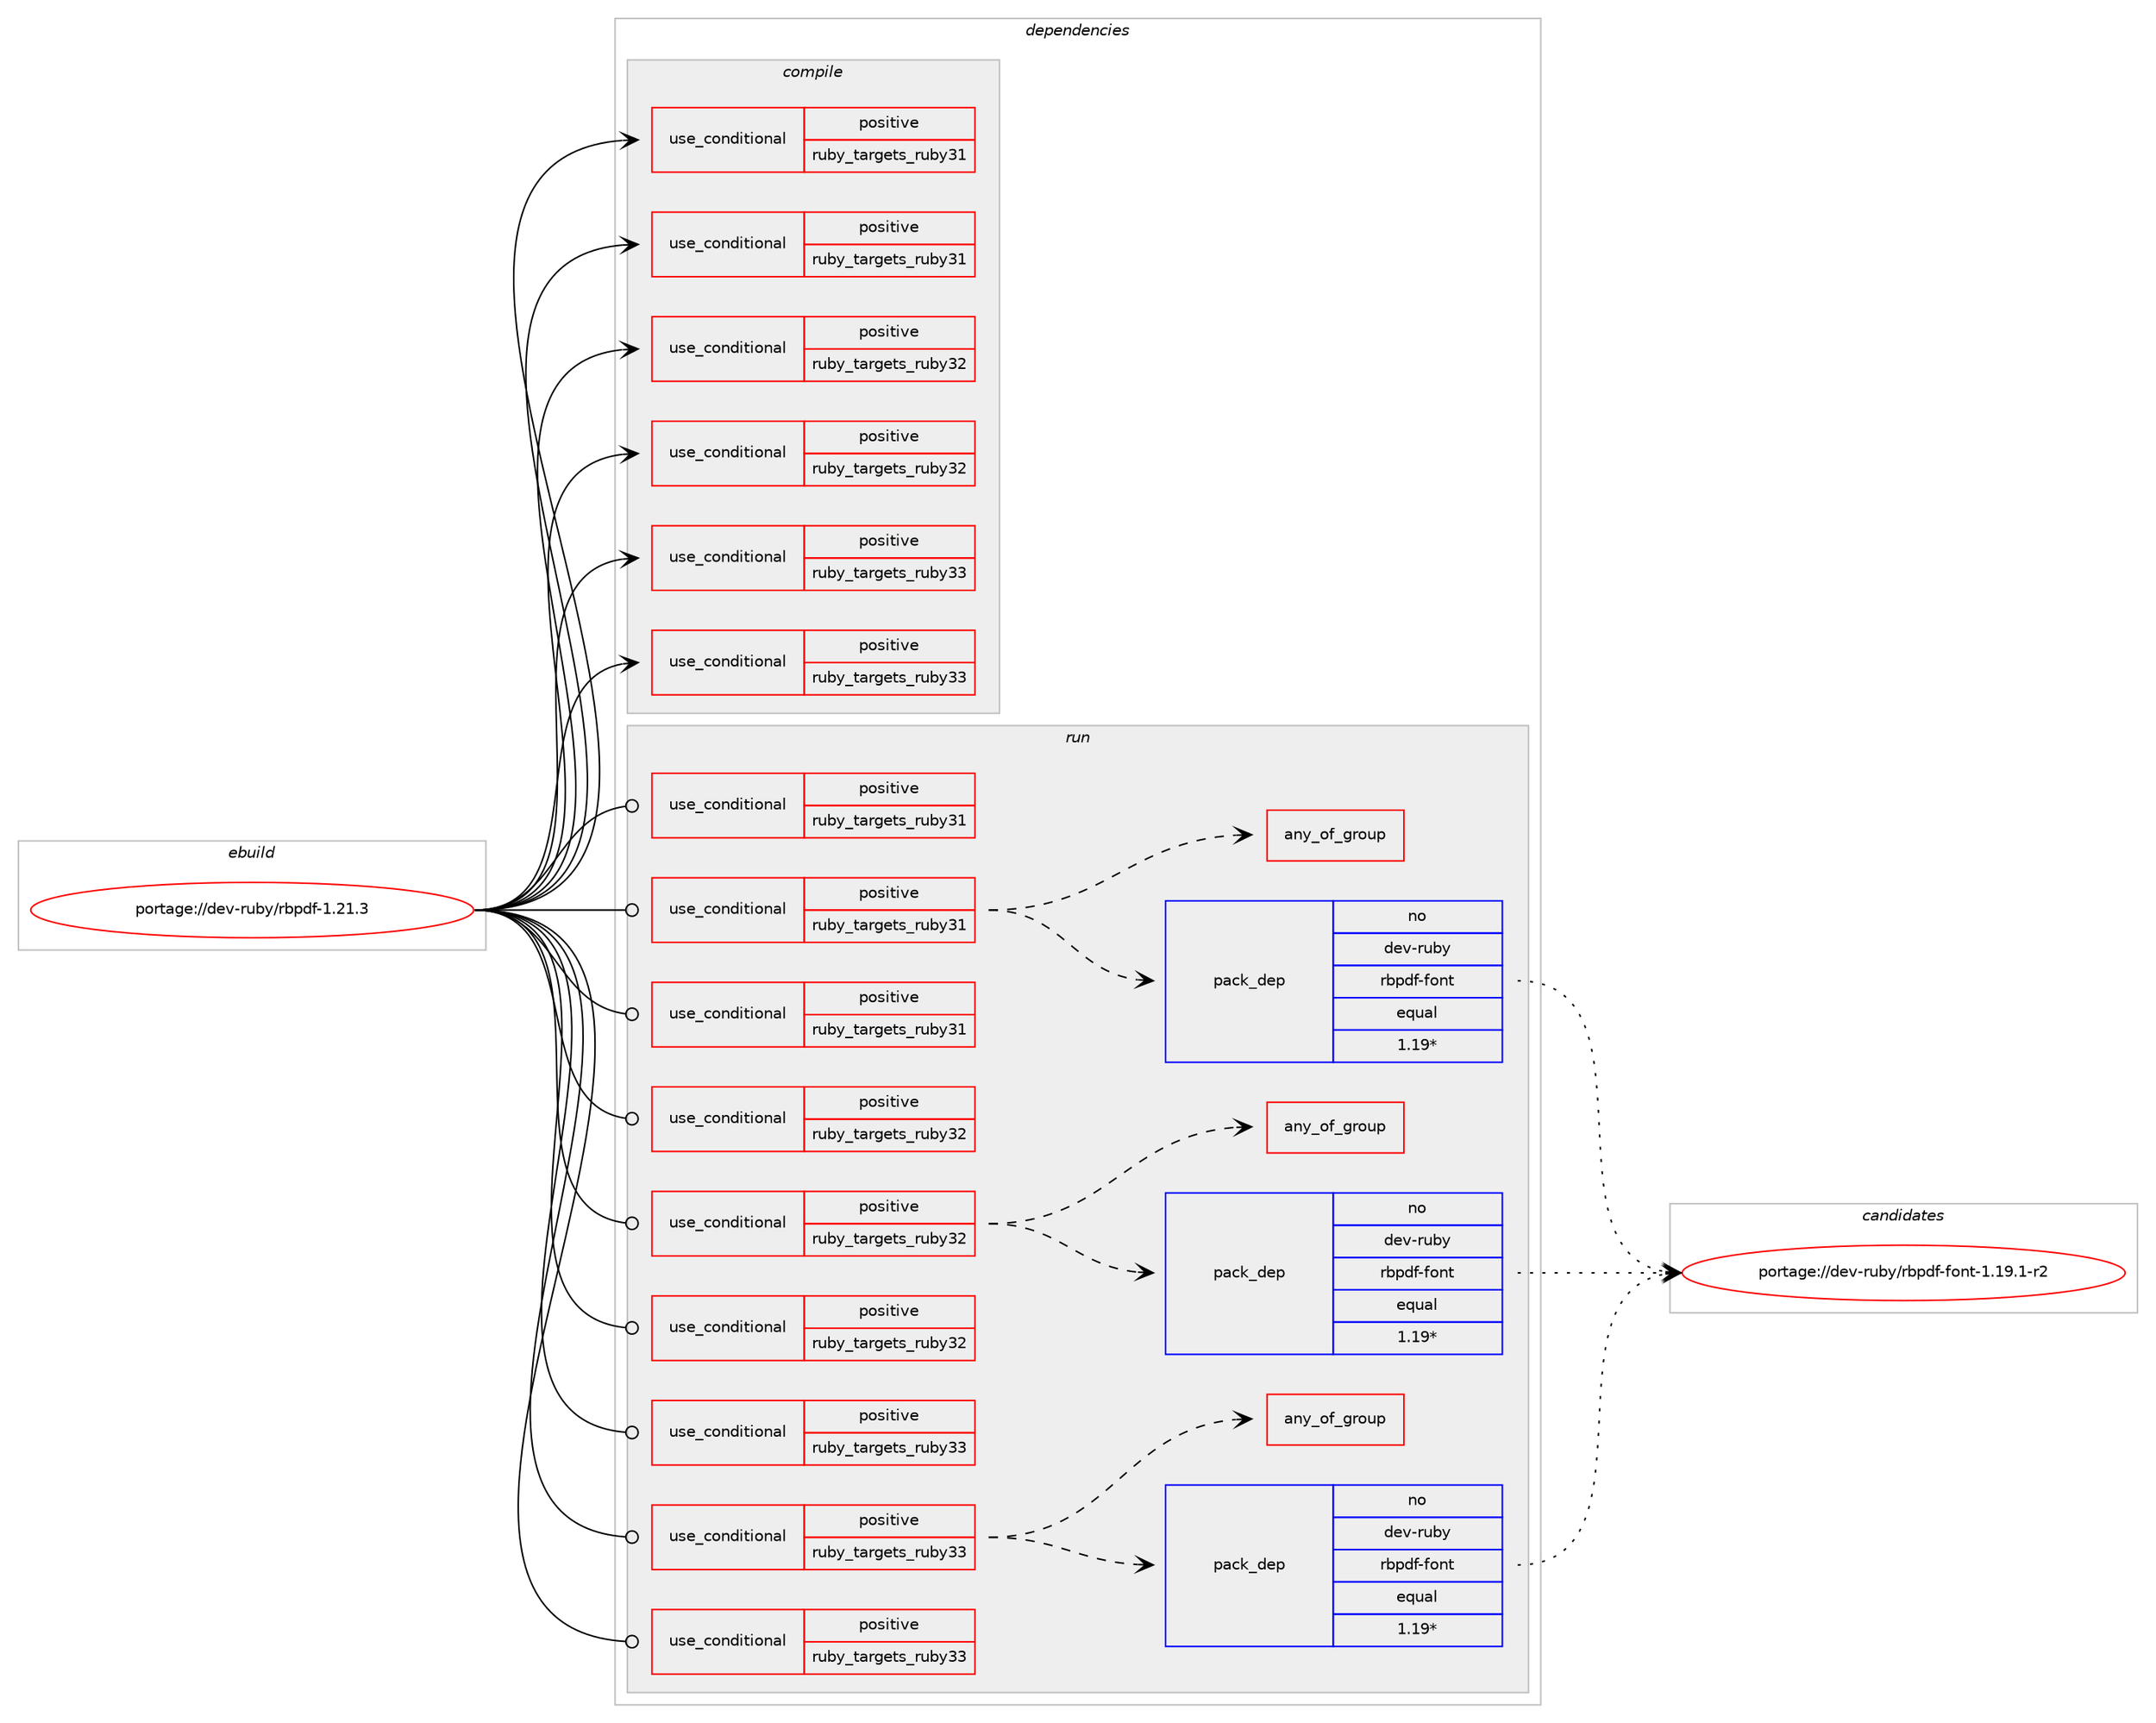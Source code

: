 digraph prolog {

# *************
# Graph options
# *************

newrank=true;
concentrate=true;
compound=true;
graph [rankdir=LR,fontname=Helvetica,fontsize=10,ranksep=1.5];#, ranksep=2.5, nodesep=0.2];
edge  [arrowhead=vee];
node  [fontname=Helvetica,fontsize=10];

# **********
# The ebuild
# **********

subgraph cluster_leftcol {
color=gray;
rank=same;
label=<<i>ebuild</i>>;
id [label="portage://dev-ruby/rbpdf-1.21.3", color=red, width=4, href="../dev-ruby/rbpdf-1.21.3.svg"];
}

# ****************
# The dependencies
# ****************

subgraph cluster_midcol {
color=gray;
label=<<i>dependencies</i>>;
subgraph cluster_compile {
fillcolor="#eeeeee";
style=filled;
label=<<i>compile</i>>;
subgraph cond52410 {
dependency100836 [label=<<TABLE BORDER="0" CELLBORDER="1" CELLSPACING="0" CELLPADDING="4"><TR><TD ROWSPAN="3" CELLPADDING="10">use_conditional</TD></TR><TR><TD>positive</TD></TR><TR><TD>ruby_targets_ruby31</TD></TR></TABLE>>, shape=none, color=red];
# *** BEGIN UNKNOWN DEPENDENCY TYPE (TODO) ***
# dependency100836 -> package_dependency(portage://dev-ruby/rbpdf-1.21.3,install,no,dev-lang,ruby,none,[,,],[slot(3.1)],[])
# *** END UNKNOWN DEPENDENCY TYPE (TODO) ***

}
id:e -> dependency100836:w [weight=20,style="solid",arrowhead="vee"];
subgraph cond52411 {
dependency100837 [label=<<TABLE BORDER="0" CELLBORDER="1" CELLSPACING="0" CELLPADDING="4"><TR><TD ROWSPAN="3" CELLPADDING="10">use_conditional</TD></TR><TR><TD>positive</TD></TR><TR><TD>ruby_targets_ruby31</TD></TR></TABLE>>, shape=none, color=red];
# *** BEGIN UNKNOWN DEPENDENCY TYPE (TODO) ***
# dependency100837 -> package_dependency(portage://dev-ruby/rbpdf-1.21.3,install,no,virtual,rubygems,none,[,,],[],[use(enable(ruby_targets_ruby31),negative)])
# *** END UNKNOWN DEPENDENCY TYPE (TODO) ***

}
id:e -> dependency100837:w [weight=20,style="solid",arrowhead="vee"];
subgraph cond52412 {
dependency100838 [label=<<TABLE BORDER="0" CELLBORDER="1" CELLSPACING="0" CELLPADDING="4"><TR><TD ROWSPAN="3" CELLPADDING="10">use_conditional</TD></TR><TR><TD>positive</TD></TR><TR><TD>ruby_targets_ruby32</TD></TR></TABLE>>, shape=none, color=red];
# *** BEGIN UNKNOWN DEPENDENCY TYPE (TODO) ***
# dependency100838 -> package_dependency(portage://dev-ruby/rbpdf-1.21.3,install,no,dev-lang,ruby,none,[,,],[slot(3.2)],[])
# *** END UNKNOWN DEPENDENCY TYPE (TODO) ***

}
id:e -> dependency100838:w [weight=20,style="solid",arrowhead="vee"];
subgraph cond52413 {
dependency100839 [label=<<TABLE BORDER="0" CELLBORDER="1" CELLSPACING="0" CELLPADDING="4"><TR><TD ROWSPAN="3" CELLPADDING="10">use_conditional</TD></TR><TR><TD>positive</TD></TR><TR><TD>ruby_targets_ruby32</TD></TR></TABLE>>, shape=none, color=red];
# *** BEGIN UNKNOWN DEPENDENCY TYPE (TODO) ***
# dependency100839 -> package_dependency(portage://dev-ruby/rbpdf-1.21.3,install,no,virtual,rubygems,none,[,,],[],[use(enable(ruby_targets_ruby32),negative)])
# *** END UNKNOWN DEPENDENCY TYPE (TODO) ***

}
id:e -> dependency100839:w [weight=20,style="solid",arrowhead="vee"];
subgraph cond52414 {
dependency100840 [label=<<TABLE BORDER="0" CELLBORDER="1" CELLSPACING="0" CELLPADDING="4"><TR><TD ROWSPAN="3" CELLPADDING="10">use_conditional</TD></TR><TR><TD>positive</TD></TR><TR><TD>ruby_targets_ruby33</TD></TR></TABLE>>, shape=none, color=red];
# *** BEGIN UNKNOWN DEPENDENCY TYPE (TODO) ***
# dependency100840 -> package_dependency(portage://dev-ruby/rbpdf-1.21.3,install,no,dev-lang,ruby,none,[,,],[slot(3.3)],[])
# *** END UNKNOWN DEPENDENCY TYPE (TODO) ***

}
id:e -> dependency100840:w [weight=20,style="solid",arrowhead="vee"];
subgraph cond52415 {
dependency100841 [label=<<TABLE BORDER="0" CELLBORDER="1" CELLSPACING="0" CELLPADDING="4"><TR><TD ROWSPAN="3" CELLPADDING="10">use_conditional</TD></TR><TR><TD>positive</TD></TR><TR><TD>ruby_targets_ruby33</TD></TR></TABLE>>, shape=none, color=red];
# *** BEGIN UNKNOWN DEPENDENCY TYPE (TODO) ***
# dependency100841 -> package_dependency(portage://dev-ruby/rbpdf-1.21.3,install,no,virtual,rubygems,none,[,,],[],[use(enable(ruby_targets_ruby33),negative)])
# *** END UNKNOWN DEPENDENCY TYPE (TODO) ***

}
id:e -> dependency100841:w [weight=20,style="solid",arrowhead="vee"];
}
subgraph cluster_compileandrun {
fillcolor="#eeeeee";
style=filled;
label=<<i>compile and run</i>>;
}
subgraph cluster_run {
fillcolor="#eeeeee";
style=filled;
label=<<i>run</i>>;
subgraph cond52416 {
dependency100842 [label=<<TABLE BORDER="0" CELLBORDER="1" CELLSPACING="0" CELLPADDING="4"><TR><TD ROWSPAN="3" CELLPADDING="10">use_conditional</TD></TR><TR><TD>positive</TD></TR><TR><TD>ruby_targets_ruby31</TD></TR></TABLE>>, shape=none, color=red];
# *** BEGIN UNKNOWN DEPENDENCY TYPE (TODO) ***
# dependency100842 -> package_dependency(portage://dev-ruby/rbpdf-1.21.3,run,no,dev-lang,ruby,none,[,,],[slot(3.1)],[])
# *** END UNKNOWN DEPENDENCY TYPE (TODO) ***

}
id:e -> dependency100842:w [weight=20,style="solid",arrowhead="odot"];
subgraph cond52417 {
dependency100843 [label=<<TABLE BORDER="0" CELLBORDER="1" CELLSPACING="0" CELLPADDING="4"><TR><TD ROWSPAN="3" CELLPADDING="10">use_conditional</TD></TR><TR><TD>positive</TD></TR><TR><TD>ruby_targets_ruby31</TD></TR></TABLE>>, shape=none, color=red];
# *** BEGIN UNKNOWN DEPENDENCY TYPE (TODO) ***
# dependency100843 -> package_dependency(portage://dev-ruby/rbpdf-1.21.3,run,no,dev-ruby,actionview,none,[,,],[],[use(enable(ruby_targets_ruby31),negative)])
# *** END UNKNOWN DEPENDENCY TYPE (TODO) ***

# *** BEGIN UNKNOWN DEPENDENCY TYPE (TODO) ***
# dependency100843 -> package_dependency(portage://dev-ruby/rbpdf-1.21.3,run,no,dev-ruby,htmlentities,none,[,,],[],[use(enable(ruby_targets_ruby31),negative)])
# *** END UNKNOWN DEPENDENCY TYPE (TODO) ***

subgraph pack47107 {
dependency100844 [label=<<TABLE BORDER="0" CELLBORDER="1" CELLSPACING="0" CELLPADDING="4" WIDTH="220"><TR><TD ROWSPAN="6" CELLPADDING="30">pack_dep</TD></TR><TR><TD WIDTH="110">no</TD></TR><TR><TD>dev-ruby</TD></TR><TR><TD>rbpdf-font</TD></TR><TR><TD>equal</TD></TR><TR><TD>1.19*</TD></TR></TABLE>>, shape=none, color=blue];
}
dependency100843:e -> dependency100844:w [weight=20,style="dashed",arrowhead="vee"];
subgraph any1177 {
dependency100845 [label=<<TABLE BORDER="0" CELLBORDER="1" CELLSPACING="0" CELLPADDING="4"><TR><TD CELLPADDING="10">any_of_group</TD></TR></TABLE>>, shape=none, color=red];# *** BEGIN UNKNOWN DEPENDENCY TYPE (TODO) ***
# dependency100845 -> package_dependency(portage://dev-ruby/rbpdf-1.21.3,run,no,dev-ruby,mini_magick,none,[,,],[],[use(enable(ruby_targets_ruby31),negative)])
# *** END UNKNOWN DEPENDENCY TYPE (TODO) ***

# *** BEGIN UNKNOWN DEPENDENCY TYPE (TODO) ***
# dependency100845 -> package_dependency(portage://dev-ruby/rbpdf-1.21.3,run,no,dev-ruby,rmagick,none,[,,],[],[use(enable(ruby_targets_ruby31),negative)])
# *** END UNKNOWN DEPENDENCY TYPE (TODO) ***

}
dependency100843:e -> dependency100845:w [weight=20,style="dashed",arrowhead="vee"];
}
id:e -> dependency100843:w [weight=20,style="solid",arrowhead="odot"];
subgraph cond52418 {
dependency100846 [label=<<TABLE BORDER="0" CELLBORDER="1" CELLSPACING="0" CELLPADDING="4"><TR><TD ROWSPAN="3" CELLPADDING="10">use_conditional</TD></TR><TR><TD>positive</TD></TR><TR><TD>ruby_targets_ruby31</TD></TR></TABLE>>, shape=none, color=red];
# *** BEGIN UNKNOWN DEPENDENCY TYPE (TODO) ***
# dependency100846 -> package_dependency(portage://dev-ruby/rbpdf-1.21.3,run,no,virtual,rubygems,none,[,,],[],[use(enable(ruby_targets_ruby31),negative)])
# *** END UNKNOWN DEPENDENCY TYPE (TODO) ***

}
id:e -> dependency100846:w [weight=20,style="solid",arrowhead="odot"];
subgraph cond52419 {
dependency100847 [label=<<TABLE BORDER="0" CELLBORDER="1" CELLSPACING="0" CELLPADDING="4"><TR><TD ROWSPAN="3" CELLPADDING="10">use_conditional</TD></TR><TR><TD>positive</TD></TR><TR><TD>ruby_targets_ruby32</TD></TR></TABLE>>, shape=none, color=red];
# *** BEGIN UNKNOWN DEPENDENCY TYPE (TODO) ***
# dependency100847 -> package_dependency(portage://dev-ruby/rbpdf-1.21.3,run,no,dev-lang,ruby,none,[,,],[slot(3.2)],[])
# *** END UNKNOWN DEPENDENCY TYPE (TODO) ***

}
id:e -> dependency100847:w [weight=20,style="solid",arrowhead="odot"];
subgraph cond52420 {
dependency100848 [label=<<TABLE BORDER="0" CELLBORDER="1" CELLSPACING="0" CELLPADDING="4"><TR><TD ROWSPAN="3" CELLPADDING="10">use_conditional</TD></TR><TR><TD>positive</TD></TR><TR><TD>ruby_targets_ruby32</TD></TR></TABLE>>, shape=none, color=red];
# *** BEGIN UNKNOWN DEPENDENCY TYPE (TODO) ***
# dependency100848 -> package_dependency(portage://dev-ruby/rbpdf-1.21.3,run,no,dev-ruby,actionview,none,[,,],[],[use(enable(ruby_targets_ruby32),negative)])
# *** END UNKNOWN DEPENDENCY TYPE (TODO) ***

# *** BEGIN UNKNOWN DEPENDENCY TYPE (TODO) ***
# dependency100848 -> package_dependency(portage://dev-ruby/rbpdf-1.21.3,run,no,dev-ruby,htmlentities,none,[,,],[],[use(enable(ruby_targets_ruby32),negative)])
# *** END UNKNOWN DEPENDENCY TYPE (TODO) ***

subgraph pack47108 {
dependency100849 [label=<<TABLE BORDER="0" CELLBORDER="1" CELLSPACING="0" CELLPADDING="4" WIDTH="220"><TR><TD ROWSPAN="6" CELLPADDING="30">pack_dep</TD></TR><TR><TD WIDTH="110">no</TD></TR><TR><TD>dev-ruby</TD></TR><TR><TD>rbpdf-font</TD></TR><TR><TD>equal</TD></TR><TR><TD>1.19*</TD></TR></TABLE>>, shape=none, color=blue];
}
dependency100848:e -> dependency100849:w [weight=20,style="dashed",arrowhead="vee"];
subgraph any1178 {
dependency100850 [label=<<TABLE BORDER="0" CELLBORDER="1" CELLSPACING="0" CELLPADDING="4"><TR><TD CELLPADDING="10">any_of_group</TD></TR></TABLE>>, shape=none, color=red];# *** BEGIN UNKNOWN DEPENDENCY TYPE (TODO) ***
# dependency100850 -> package_dependency(portage://dev-ruby/rbpdf-1.21.3,run,no,dev-ruby,mini_magick,none,[,,],[],[use(enable(ruby_targets_ruby32),negative)])
# *** END UNKNOWN DEPENDENCY TYPE (TODO) ***

# *** BEGIN UNKNOWN DEPENDENCY TYPE (TODO) ***
# dependency100850 -> package_dependency(portage://dev-ruby/rbpdf-1.21.3,run,no,dev-ruby,rmagick,none,[,,],[],[use(enable(ruby_targets_ruby32),negative)])
# *** END UNKNOWN DEPENDENCY TYPE (TODO) ***

}
dependency100848:e -> dependency100850:w [weight=20,style="dashed",arrowhead="vee"];
}
id:e -> dependency100848:w [weight=20,style="solid",arrowhead="odot"];
subgraph cond52421 {
dependency100851 [label=<<TABLE BORDER="0" CELLBORDER="1" CELLSPACING="0" CELLPADDING="4"><TR><TD ROWSPAN="3" CELLPADDING="10">use_conditional</TD></TR><TR><TD>positive</TD></TR><TR><TD>ruby_targets_ruby32</TD></TR></TABLE>>, shape=none, color=red];
# *** BEGIN UNKNOWN DEPENDENCY TYPE (TODO) ***
# dependency100851 -> package_dependency(portage://dev-ruby/rbpdf-1.21.3,run,no,virtual,rubygems,none,[,,],[],[use(enable(ruby_targets_ruby32),negative)])
# *** END UNKNOWN DEPENDENCY TYPE (TODO) ***

}
id:e -> dependency100851:w [weight=20,style="solid",arrowhead="odot"];
subgraph cond52422 {
dependency100852 [label=<<TABLE BORDER="0" CELLBORDER="1" CELLSPACING="0" CELLPADDING="4"><TR><TD ROWSPAN="3" CELLPADDING="10">use_conditional</TD></TR><TR><TD>positive</TD></TR><TR><TD>ruby_targets_ruby33</TD></TR></TABLE>>, shape=none, color=red];
# *** BEGIN UNKNOWN DEPENDENCY TYPE (TODO) ***
# dependency100852 -> package_dependency(portage://dev-ruby/rbpdf-1.21.3,run,no,dev-lang,ruby,none,[,,],[slot(3.3)],[])
# *** END UNKNOWN DEPENDENCY TYPE (TODO) ***

}
id:e -> dependency100852:w [weight=20,style="solid",arrowhead="odot"];
subgraph cond52423 {
dependency100853 [label=<<TABLE BORDER="0" CELLBORDER="1" CELLSPACING="0" CELLPADDING="4"><TR><TD ROWSPAN="3" CELLPADDING="10">use_conditional</TD></TR><TR><TD>positive</TD></TR><TR><TD>ruby_targets_ruby33</TD></TR></TABLE>>, shape=none, color=red];
# *** BEGIN UNKNOWN DEPENDENCY TYPE (TODO) ***
# dependency100853 -> package_dependency(portage://dev-ruby/rbpdf-1.21.3,run,no,dev-ruby,actionview,none,[,,],[],[use(enable(ruby_targets_ruby33),negative)])
# *** END UNKNOWN DEPENDENCY TYPE (TODO) ***

# *** BEGIN UNKNOWN DEPENDENCY TYPE (TODO) ***
# dependency100853 -> package_dependency(portage://dev-ruby/rbpdf-1.21.3,run,no,dev-ruby,htmlentities,none,[,,],[],[use(enable(ruby_targets_ruby33),negative)])
# *** END UNKNOWN DEPENDENCY TYPE (TODO) ***

subgraph pack47109 {
dependency100854 [label=<<TABLE BORDER="0" CELLBORDER="1" CELLSPACING="0" CELLPADDING="4" WIDTH="220"><TR><TD ROWSPAN="6" CELLPADDING="30">pack_dep</TD></TR><TR><TD WIDTH="110">no</TD></TR><TR><TD>dev-ruby</TD></TR><TR><TD>rbpdf-font</TD></TR><TR><TD>equal</TD></TR><TR><TD>1.19*</TD></TR></TABLE>>, shape=none, color=blue];
}
dependency100853:e -> dependency100854:w [weight=20,style="dashed",arrowhead="vee"];
subgraph any1179 {
dependency100855 [label=<<TABLE BORDER="0" CELLBORDER="1" CELLSPACING="0" CELLPADDING="4"><TR><TD CELLPADDING="10">any_of_group</TD></TR></TABLE>>, shape=none, color=red];# *** BEGIN UNKNOWN DEPENDENCY TYPE (TODO) ***
# dependency100855 -> package_dependency(portage://dev-ruby/rbpdf-1.21.3,run,no,dev-ruby,mini_magick,none,[,,],[],[use(enable(ruby_targets_ruby33),negative)])
# *** END UNKNOWN DEPENDENCY TYPE (TODO) ***

# *** BEGIN UNKNOWN DEPENDENCY TYPE (TODO) ***
# dependency100855 -> package_dependency(portage://dev-ruby/rbpdf-1.21.3,run,no,dev-ruby,rmagick,none,[,,],[],[use(enable(ruby_targets_ruby33),negative)])
# *** END UNKNOWN DEPENDENCY TYPE (TODO) ***

}
dependency100853:e -> dependency100855:w [weight=20,style="dashed",arrowhead="vee"];
}
id:e -> dependency100853:w [weight=20,style="solid",arrowhead="odot"];
subgraph cond52424 {
dependency100856 [label=<<TABLE BORDER="0" CELLBORDER="1" CELLSPACING="0" CELLPADDING="4"><TR><TD ROWSPAN="3" CELLPADDING="10">use_conditional</TD></TR><TR><TD>positive</TD></TR><TR><TD>ruby_targets_ruby33</TD></TR></TABLE>>, shape=none, color=red];
# *** BEGIN UNKNOWN DEPENDENCY TYPE (TODO) ***
# dependency100856 -> package_dependency(portage://dev-ruby/rbpdf-1.21.3,run,no,virtual,rubygems,none,[,,],[],[use(enable(ruby_targets_ruby33),negative)])
# *** END UNKNOWN DEPENDENCY TYPE (TODO) ***

}
id:e -> dependency100856:w [weight=20,style="solid",arrowhead="odot"];
}
}

# **************
# The candidates
# **************

subgraph cluster_choices {
rank=same;
color=gray;
label=<<i>candidates</i>>;

subgraph choice47107 {
color=black;
nodesep=1;
choice1001011184511411798121471149811210010245102111110116454946495746494511450 [label="portage://dev-ruby/rbpdf-font-1.19.1-r2", color=red, width=4,href="../dev-ruby/rbpdf-font-1.19.1-r2.svg"];
dependency100844:e -> choice1001011184511411798121471149811210010245102111110116454946495746494511450:w [style=dotted,weight="100"];
}
subgraph choice47108 {
color=black;
nodesep=1;
choice1001011184511411798121471149811210010245102111110116454946495746494511450 [label="portage://dev-ruby/rbpdf-font-1.19.1-r2", color=red, width=4,href="../dev-ruby/rbpdf-font-1.19.1-r2.svg"];
dependency100849:e -> choice1001011184511411798121471149811210010245102111110116454946495746494511450:w [style=dotted,weight="100"];
}
subgraph choice47109 {
color=black;
nodesep=1;
choice1001011184511411798121471149811210010245102111110116454946495746494511450 [label="portage://dev-ruby/rbpdf-font-1.19.1-r2", color=red, width=4,href="../dev-ruby/rbpdf-font-1.19.1-r2.svg"];
dependency100854:e -> choice1001011184511411798121471149811210010245102111110116454946495746494511450:w [style=dotted,weight="100"];
}
}

}
